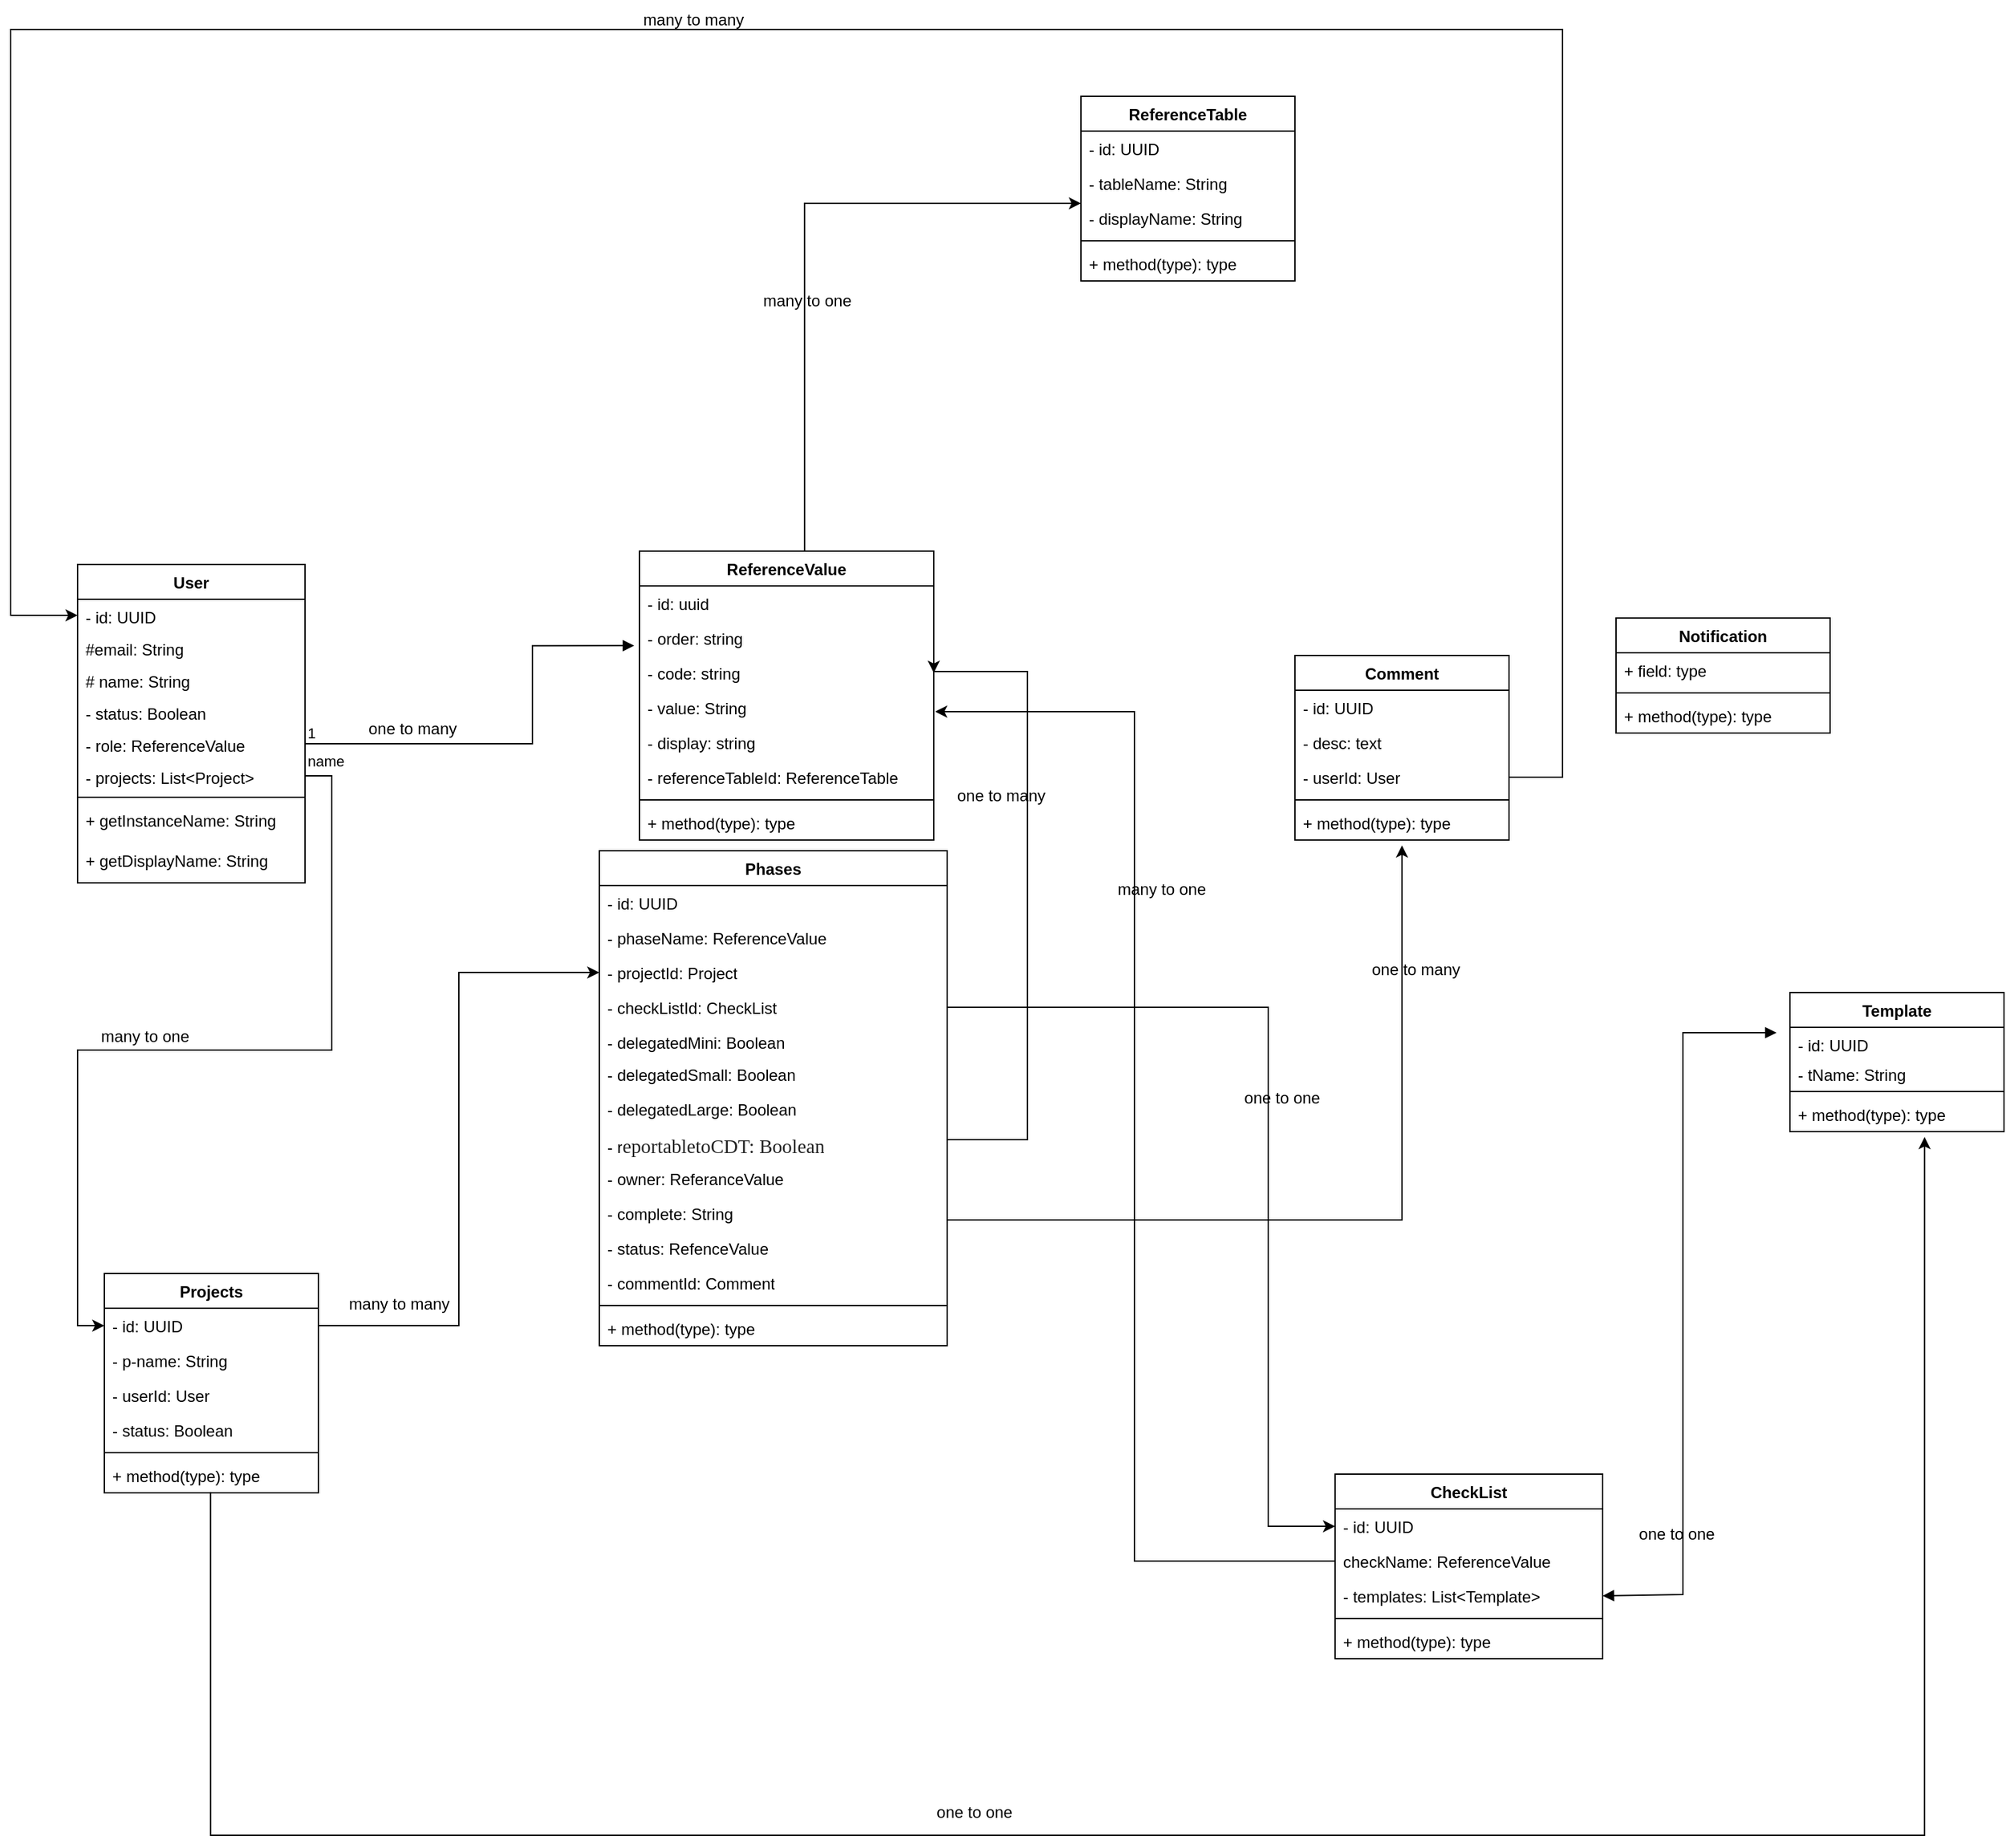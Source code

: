 <mxfile version="26.0.11">
  <diagram name="Page-1" id="n4hti85O488jkPjD9qs8">
    <mxGraphModel dx="1500" dy="1846" grid="1" gridSize="10" guides="1" tooltips="1" connect="1" arrows="1" fold="1" page="1" pageScale="1" pageWidth="850" pageHeight="1100" background="#ffffff" math="0" shadow="0">
      <root>
        <mxCell id="0" />
        <mxCell id="1" parent="0" />
        <mxCell id="vKj8PddvWBOC7PmSWlSQ-1" value="User" style="swimlane;fontStyle=1;align=center;verticalAlign=top;childLayout=stackLayout;horizontal=1;startSize=26;horizontalStack=0;resizeParent=1;resizeParentMax=0;resizeLast=0;collapsible=1;marginBottom=0;whiteSpace=wrap;html=1;" parent="1" vertex="1">
          <mxGeometry x="80" y="50" width="170" height="238" as="geometry">
            <mxRectangle x="80" y="50" width="70" height="30" as="alternateBounds" />
          </mxGeometry>
        </mxCell>
        <mxCell id="RmsO1vWD08XXnm8qSQZD-3" value="- id: UUID" style="text;strokeColor=none;fillColor=none;align=left;verticalAlign=top;spacingLeft=4;spacingRight=4;overflow=hidden;rotatable=0;points=[[0,0.5],[1,0.5]];portConstraint=eastwest;whiteSpace=wrap;html=1;" parent="vKj8PddvWBOC7PmSWlSQ-1" vertex="1">
          <mxGeometry y="26" width="170" height="24" as="geometry" />
        </mxCell>
        <mxCell id="RmsO1vWD08XXnm8qSQZD-5" value="#email: String" style="text;strokeColor=none;fillColor=none;align=left;verticalAlign=top;spacingLeft=4;spacingRight=4;overflow=hidden;rotatable=0;points=[[0,0.5],[1,0.5]];portConstraint=eastwest;whiteSpace=wrap;html=1;" parent="vKj8PddvWBOC7PmSWlSQ-1" vertex="1">
          <mxGeometry y="50" width="170" height="24" as="geometry" />
        </mxCell>
        <mxCell id="vKj8PddvWBOC7PmSWlSQ-2" value="# name: String&lt;table&gt;&lt;tbody&gt;&lt;tr&gt;&lt;td&gt;&lt;br&gt;&lt;/td&gt;&lt;td&gt;&lt;br&gt;&lt;/td&gt;&lt;/tr&gt;&lt;tr&gt;&lt;td&gt;&lt;br&gt;&lt;/td&gt;&lt;td&gt;&lt;br&gt;&lt;/td&gt;&lt;/tr&gt;&lt;tr&gt;&lt;td&gt;&lt;br&gt;&lt;/td&gt;&lt;td&gt;&lt;br&gt;&lt;/td&gt;&lt;/tr&gt;&lt;/tbody&gt;&lt;/table&gt;" style="text;strokeColor=none;fillColor=none;align=left;verticalAlign=top;spacingLeft=4;spacingRight=4;overflow=hidden;rotatable=0;points=[[0,0.5],[1,0.5]];portConstraint=eastwest;whiteSpace=wrap;html=1;" parent="vKj8PddvWBOC7PmSWlSQ-1" vertex="1">
          <mxGeometry y="74" width="170" height="24" as="geometry" />
        </mxCell>
        <mxCell id="RmsO1vWD08XXnm8qSQZD-24" value="- status: Boolean" style="text;strokeColor=none;fillColor=none;align=left;verticalAlign=top;spacingLeft=4;spacingRight=4;overflow=hidden;rotatable=0;points=[[0,0.5],[1,0.5]];portConstraint=eastwest;whiteSpace=wrap;html=1;" parent="vKj8PddvWBOC7PmSWlSQ-1" vertex="1">
          <mxGeometry y="98" width="170" height="24" as="geometry" />
        </mxCell>
        <mxCell id="RmsO1vWD08XXnm8qSQZD-4" value="- role: ReferenceValue" style="text;strokeColor=none;fillColor=none;align=left;verticalAlign=top;spacingLeft=4;spacingRight=4;overflow=hidden;rotatable=0;points=[[0,0.5],[1,0.5]];portConstraint=eastwest;whiteSpace=wrap;html=1;" parent="vKj8PddvWBOC7PmSWlSQ-1" vertex="1">
          <mxGeometry y="122" width="170" height="24" as="geometry" />
        </mxCell>
        <mxCell id="mrkwFuyU_VkxEg8nqy4F-65" value="- projects: List&amp;lt;Project&amp;gt;" style="text;strokeColor=none;fillColor=none;align=left;verticalAlign=top;spacingLeft=4;spacingRight=4;overflow=hidden;rotatable=0;points=[[0,0.5],[1,0.5]];portConstraint=eastwest;whiteSpace=wrap;html=1;" parent="vKj8PddvWBOC7PmSWlSQ-1" vertex="1">
          <mxGeometry y="146" width="170" height="24" as="geometry" />
        </mxCell>
        <mxCell id="vKj8PddvWBOC7PmSWlSQ-3" value="" style="line;strokeWidth=1;fillColor=none;align=left;verticalAlign=middle;spacingTop=-1;spacingLeft=3;spacingRight=3;rotatable=0;labelPosition=right;points=[];portConstraint=eastwest;strokeColor=inherit;" parent="vKj8PddvWBOC7PmSWlSQ-1" vertex="1">
          <mxGeometry y="170" width="170" height="8" as="geometry" />
        </mxCell>
        <mxCell id="RmsO1vWD08XXnm8qSQZD-2" value="+ getInstanceName: String" style="text;strokeColor=none;fillColor=none;align=left;verticalAlign=top;spacingLeft=4;spacingRight=4;overflow=hidden;rotatable=0;points=[[0,0.5],[1,0.5]];portConstraint=eastwest;whiteSpace=wrap;html=1;" parent="vKj8PddvWBOC7PmSWlSQ-1" vertex="1">
          <mxGeometry y="178" width="170" height="30" as="geometry" />
        </mxCell>
        <mxCell id="vKj8PddvWBOC7PmSWlSQ-4" value="+ getDisplayName: String" style="text;strokeColor=none;fillColor=none;align=left;verticalAlign=top;spacingLeft=4;spacingRight=4;overflow=hidden;rotatable=0;points=[[0,0.5],[1,0.5]];portConstraint=eastwest;whiteSpace=wrap;html=1;" parent="vKj8PddvWBOC7PmSWlSQ-1" vertex="1">
          <mxGeometry y="208" width="170" height="30" as="geometry" />
        </mxCell>
        <mxCell id="RmsO1vWD08XXnm8qSQZD-6" value="name" style="endArrow=block;endFill=1;html=1;edgeStyle=orthogonalEdgeStyle;align=left;verticalAlign=top;rounded=0;exitX=1;exitY=0.5;exitDx=0;exitDy=0;entryX=-0.018;entryY=0.718;entryDx=0;entryDy=0;entryPerimeter=0;" parent="1" source="RmsO1vWD08XXnm8qSQZD-4" target="RmsO1vWD08XXnm8qSQZD-21" edge="1">
          <mxGeometry x="-1" relative="1" as="geometry">
            <mxPoint x="200" y="170" as="sourcePoint" />
            <mxPoint x="510" y="110" as="targetPoint" />
            <Array as="points">
              <mxPoint x="420" y="184" />
              <mxPoint x="420" y="111" />
            </Array>
          </mxGeometry>
        </mxCell>
        <mxCell id="RmsO1vWD08XXnm8qSQZD-7" value="1" style="edgeLabel;resizable=0;html=1;align=left;verticalAlign=bottom;" parent="RmsO1vWD08XXnm8qSQZD-6" connectable="0" vertex="1">
          <mxGeometry x="-1" relative="1" as="geometry" />
        </mxCell>
        <mxCell id="RmsO1vWD08XXnm8qSQZD-8" value="ReferenceValue" style="swimlane;fontStyle=1;align=center;verticalAlign=top;childLayout=stackLayout;horizontal=1;startSize=26;horizontalStack=0;resizeParent=1;resizeParentMax=0;resizeLast=0;collapsible=1;marginBottom=0;whiteSpace=wrap;html=1;" parent="1" vertex="1">
          <mxGeometry x="500" y="40" width="220" height="216" as="geometry">
            <mxRectangle x="520" y="40" width="130" height="30" as="alternateBounds" />
          </mxGeometry>
        </mxCell>
        <mxCell id="RmsO1vWD08XXnm8qSQZD-9" value="- id: uuid" style="text;strokeColor=none;fillColor=none;align=left;verticalAlign=top;spacingLeft=4;spacingRight=4;overflow=hidden;rotatable=0;points=[[0,0.5],[1,0.5]];portConstraint=eastwest;whiteSpace=wrap;html=1;" parent="RmsO1vWD08XXnm8qSQZD-8" vertex="1">
          <mxGeometry y="26" width="220" height="26" as="geometry" />
        </mxCell>
        <mxCell id="RmsO1vWD08XXnm8qSQZD-21" value="- order: string" style="text;strokeColor=none;fillColor=none;align=left;verticalAlign=top;spacingLeft=4;spacingRight=4;overflow=hidden;rotatable=0;points=[[0,0.5],[1,0.5]];portConstraint=eastwest;whiteSpace=wrap;html=1;" parent="RmsO1vWD08XXnm8qSQZD-8" vertex="1">
          <mxGeometry y="52" width="220" height="26" as="geometry" />
        </mxCell>
        <mxCell id="RmsO1vWD08XXnm8qSQZD-22" value="- code: string" style="text;strokeColor=none;fillColor=none;align=left;verticalAlign=top;spacingLeft=4;spacingRight=4;overflow=hidden;rotatable=0;points=[[0,0.5],[1,0.5]];portConstraint=eastwest;whiteSpace=wrap;html=1;" parent="RmsO1vWD08XXnm8qSQZD-8" vertex="1">
          <mxGeometry y="78" width="220" height="26" as="geometry" />
        </mxCell>
        <mxCell id="mrkwFuyU_VkxEg8nqy4F-81" value="- value: String" style="text;strokeColor=none;fillColor=none;align=left;verticalAlign=top;spacingLeft=4;spacingRight=4;overflow=hidden;rotatable=0;points=[[0,0.5],[1,0.5]];portConstraint=eastwest;whiteSpace=wrap;html=1;" parent="RmsO1vWD08XXnm8qSQZD-8" vertex="1">
          <mxGeometry y="104" width="220" height="26" as="geometry" />
        </mxCell>
        <mxCell id="RmsO1vWD08XXnm8qSQZD-23" value="- display: string" style="text;strokeColor=none;fillColor=none;align=left;verticalAlign=top;spacingLeft=4;spacingRight=4;overflow=hidden;rotatable=0;points=[[0,0.5],[1,0.5]];portConstraint=eastwest;whiteSpace=wrap;html=1;" parent="RmsO1vWD08XXnm8qSQZD-8" vertex="1">
          <mxGeometry y="130" width="220" height="26" as="geometry" />
        </mxCell>
        <mxCell id="mrkwFuyU_VkxEg8nqy4F-75" value="- referenceTableId: ReferenceTable" style="text;strokeColor=none;fillColor=none;align=left;verticalAlign=top;spacingLeft=4;spacingRight=4;overflow=hidden;rotatable=0;points=[[0,0.5],[1,0.5]];portConstraint=eastwest;whiteSpace=wrap;html=1;" parent="RmsO1vWD08XXnm8qSQZD-8" vertex="1">
          <mxGeometry y="156" width="220" height="26" as="geometry" />
        </mxCell>
        <mxCell id="RmsO1vWD08XXnm8qSQZD-10" value="" style="line;strokeWidth=1;fillColor=none;align=left;verticalAlign=middle;spacingTop=-1;spacingLeft=3;spacingRight=3;rotatable=0;labelPosition=right;points=[];portConstraint=eastwest;strokeColor=inherit;" parent="RmsO1vWD08XXnm8qSQZD-8" vertex="1">
          <mxGeometry y="182" width="220" height="8" as="geometry" />
        </mxCell>
        <mxCell id="RmsO1vWD08XXnm8qSQZD-11" value="+ method(type): type" style="text;strokeColor=none;fillColor=none;align=left;verticalAlign=top;spacingLeft=4;spacingRight=4;overflow=hidden;rotatable=0;points=[[0,0.5],[1,0.5]];portConstraint=eastwest;whiteSpace=wrap;html=1;" parent="RmsO1vWD08XXnm8qSQZD-8" vertex="1">
          <mxGeometry y="190" width="220" height="26" as="geometry" />
        </mxCell>
        <mxCell id="mrkwFuyU_VkxEg8nqy4F-9" value="Notification" style="swimlane;fontStyle=1;align=center;verticalAlign=top;childLayout=stackLayout;horizontal=1;startSize=26;horizontalStack=0;resizeParent=1;resizeParentMax=0;resizeLast=0;collapsible=1;marginBottom=0;whiteSpace=wrap;html=1;" parent="1" vertex="1">
          <mxGeometry x="1230" y="90" width="160" height="86" as="geometry" />
        </mxCell>
        <mxCell id="mrkwFuyU_VkxEg8nqy4F-10" value="+ field: type" style="text;strokeColor=none;fillColor=none;align=left;verticalAlign=top;spacingLeft=4;spacingRight=4;overflow=hidden;rotatable=0;points=[[0,0.5],[1,0.5]];portConstraint=eastwest;whiteSpace=wrap;html=1;" parent="mrkwFuyU_VkxEg8nqy4F-9" vertex="1">
          <mxGeometry y="26" width="160" height="26" as="geometry" />
        </mxCell>
        <mxCell id="mrkwFuyU_VkxEg8nqy4F-11" value="" style="line;strokeWidth=1;fillColor=none;align=left;verticalAlign=middle;spacingTop=-1;spacingLeft=3;spacingRight=3;rotatable=0;labelPosition=right;points=[];portConstraint=eastwest;strokeColor=inherit;" parent="mrkwFuyU_VkxEg8nqy4F-9" vertex="1">
          <mxGeometry y="52" width="160" height="8" as="geometry" />
        </mxCell>
        <mxCell id="mrkwFuyU_VkxEg8nqy4F-12" value="+ method(type): type" style="text;strokeColor=none;fillColor=none;align=left;verticalAlign=top;spacingLeft=4;spacingRight=4;overflow=hidden;rotatable=0;points=[[0,0.5],[1,0.5]];portConstraint=eastwest;whiteSpace=wrap;html=1;" parent="mrkwFuyU_VkxEg8nqy4F-9" vertex="1">
          <mxGeometry y="60" width="160" height="26" as="geometry" />
        </mxCell>
        <mxCell id="mrkwFuyU_VkxEg8nqy4F-13" value="Template" style="swimlane;fontStyle=1;align=center;verticalAlign=top;childLayout=stackLayout;horizontal=1;startSize=26;horizontalStack=0;resizeParent=1;resizeParentMax=0;resizeLast=0;collapsible=1;marginBottom=0;whiteSpace=wrap;html=1;" parent="1" vertex="1">
          <mxGeometry x="1360" y="370" width="160" height="104" as="geometry" />
        </mxCell>
        <mxCell id="mrkwFuyU_VkxEg8nqy4F-14" value="- id: UUID" style="text;strokeColor=none;fillColor=none;align=left;verticalAlign=top;spacingLeft=4;spacingRight=4;overflow=hidden;rotatable=0;points=[[0,0.5],[1,0.5]];portConstraint=eastwest;whiteSpace=wrap;html=1;" parent="mrkwFuyU_VkxEg8nqy4F-13" vertex="1">
          <mxGeometry y="26" width="160" height="22" as="geometry" />
        </mxCell>
        <mxCell id="mrkwFuyU_VkxEg8nqy4F-63" value="- tName: String" style="text;strokeColor=none;fillColor=none;align=left;verticalAlign=top;spacingLeft=4;spacingRight=4;overflow=hidden;rotatable=0;points=[[0,0.5],[1,0.5]];portConstraint=eastwest;whiteSpace=wrap;html=1;" parent="mrkwFuyU_VkxEg8nqy4F-13" vertex="1">
          <mxGeometry y="48" width="160" height="22" as="geometry" />
        </mxCell>
        <mxCell id="mrkwFuyU_VkxEg8nqy4F-15" value="" style="line;strokeWidth=1;fillColor=none;align=left;verticalAlign=middle;spacingTop=-1;spacingLeft=3;spacingRight=3;rotatable=0;labelPosition=right;points=[];portConstraint=eastwest;strokeColor=inherit;" parent="mrkwFuyU_VkxEg8nqy4F-13" vertex="1">
          <mxGeometry y="70" width="160" height="8" as="geometry" />
        </mxCell>
        <mxCell id="mrkwFuyU_VkxEg8nqy4F-16" value="+ method(type): type" style="text;strokeColor=none;fillColor=none;align=left;verticalAlign=top;spacingLeft=4;spacingRight=4;overflow=hidden;rotatable=0;points=[[0,0.5],[1,0.5]];portConstraint=eastwest;whiteSpace=wrap;html=1;" parent="mrkwFuyU_VkxEg8nqy4F-13" vertex="1">
          <mxGeometry y="78" width="160" height="26" as="geometry" />
        </mxCell>
        <mxCell id="mrkwFuyU_VkxEg8nqy4F-17" value="Phases" style="swimlane;fontStyle=1;align=center;verticalAlign=top;childLayout=stackLayout;horizontal=1;startSize=26;horizontalStack=0;resizeParent=1;resizeParentMax=0;resizeLast=0;collapsible=1;marginBottom=0;whiteSpace=wrap;html=1;" parent="1" vertex="1">
          <mxGeometry x="470" y="264" width="260" height="370" as="geometry" />
        </mxCell>
        <mxCell id="mrkwFuyU_VkxEg8nqy4F-18" value="- id: UUID" style="text;strokeColor=none;fillColor=none;align=left;verticalAlign=top;spacingLeft=4;spacingRight=4;overflow=hidden;rotatable=0;points=[[0,0.5],[1,0.5]];portConstraint=eastwest;whiteSpace=wrap;html=1;" parent="mrkwFuyU_VkxEg8nqy4F-17" vertex="1">
          <mxGeometry y="26" width="260" height="26" as="geometry" />
        </mxCell>
        <mxCell id="mrkwFuyU_VkxEg8nqy4F-86" value="- phaseName: ReferenceValue" style="text;strokeColor=none;fillColor=none;align=left;verticalAlign=top;spacingLeft=4;spacingRight=4;overflow=hidden;rotatable=0;points=[[0,0.5],[1,0.5]];portConstraint=eastwest;whiteSpace=wrap;html=1;" parent="mrkwFuyU_VkxEg8nqy4F-17" vertex="1">
          <mxGeometry y="52" width="260" height="26" as="geometry" />
        </mxCell>
        <mxCell id="mrkwFuyU_VkxEg8nqy4F-58" value="- projectId: Project" style="text;strokeColor=none;fillColor=none;align=left;verticalAlign=top;spacingLeft=4;spacingRight=4;overflow=hidden;rotatable=0;points=[[0,0.5],[1,0.5]];portConstraint=eastwest;whiteSpace=wrap;html=1;" parent="mrkwFuyU_VkxEg8nqy4F-17" vertex="1">
          <mxGeometry y="78" width="260" height="26" as="geometry" />
        </mxCell>
        <mxCell id="mrkwFuyU_VkxEg8nqy4F-21" value="- checkListId: CheckList" style="text;strokeColor=none;fillColor=none;align=left;verticalAlign=top;spacingLeft=4;spacingRight=4;overflow=hidden;rotatable=0;points=[[0,0.5],[1,0.5]];portConstraint=eastwest;whiteSpace=wrap;html=1;" parent="mrkwFuyU_VkxEg8nqy4F-17" vertex="1">
          <mxGeometry y="104" width="260" height="26" as="geometry" />
        </mxCell>
        <mxCell id="mrkwFuyU_VkxEg8nqy4F-23" value="- delegatedMini: Boolean" style="text;strokeColor=none;fillColor=none;align=left;verticalAlign=top;spacingLeft=4;spacingRight=4;overflow=hidden;rotatable=0;points=[[0,0.5],[1,0.5]];portConstraint=eastwest;whiteSpace=wrap;html=1;" parent="mrkwFuyU_VkxEg8nqy4F-17" vertex="1">
          <mxGeometry y="130" width="260" height="24" as="geometry" />
        </mxCell>
        <mxCell id="mrkwFuyU_VkxEg8nqy4F-22" value="- delegatedSmall: Boolean" style="text;strokeColor=none;fillColor=none;align=left;verticalAlign=top;spacingLeft=4;spacingRight=4;overflow=hidden;rotatable=0;points=[[0,0.5],[1,0.5]];portConstraint=eastwest;whiteSpace=wrap;html=1;" parent="mrkwFuyU_VkxEg8nqy4F-17" vertex="1">
          <mxGeometry y="154" width="260" height="26" as="geometry" />
        </mxCell>
        <mxCell id="mrkwFuyU_VkxEg8nqy4F-42" value="- delegatedLarge: Boolean" style="text;strokeColor=none;fillColor=none;align=left;verticalAlign=top;spacingLeft=4;spacingRight=4;overflow=hidden;rotatable=0;points=[[0,0.5],[1,0.5]];portConstraint=eastwest;whiteSpace=wrap;html=1;" parent="mrkwFuyU_VkxEg8nqy4F-17" vertex="1">
          <mxGeometry y="180" width="260" height="26" as="geometry" />
        </mxCell>
        <mxCell id="mrkwFuyU_VkxEg8nqy4F-45" value="- r&lt;span style=&quot;color: rgb(36, 36, 36); font-family: &amp;quot;Aptos Narrow&amp;quot;, Calibri, &amp;quot;sans-serif&amp;quot;, &amp;quot;Mongolian Baiti&amp;quot;, &amp;quot;Microsoft Yi Baiti&amp;quot;, &amp;quot;Javanese Text&amp;quot;, &amp;quot;Yu Gothic&amp;quot;; font-size: 14.667px; white-space-collapse: preserve; background-color: rgb(255, 255, 255);&quot;&gt;eportabletoCDT: Boolean&lt;/span&gt;" style="text;strokeColor=none;fillColor=none;align=left;verticalAlign=top;spacingLeft=4;spacingRight=4;overflow=hidden;rotatable=0;points=[[0,0.5],[1,0.5]];portConstraint=eastwest;whiteSpace=wrap;html=1;" parent="mrkwFuyU_VkxEg8nqy4F-17" vertex="1">
          <mxGeometry y="206" width="260" height="26" as="geometry" />
        </mxCell>
        <mxCell id="mrkwFuyU_VkxEg8nqy4F-44" value="- owner: ReferanceValue" style="text;strokeColor=none;fillColor=none;align=left;verticalAlign=top;spacingLeft=4;spacingRight=4;overflow=hidden;rotatable=0;points=[[0,0.5],[1,0.5]];portConstraint=eastwest;whiteSpace=wrap;html=1;" parent="mrkwFuyU_VkxEg8nqy4F-17" vertex="1">
          <mxGeometry y="232" width="260" height="26" as="geometry" />
        </mxCell>
        <mxCell id="mrkwFuyU_VkxEg8nqy4F-43" value="- complete: String" style="text;strokeColor=none;fillColor=none;align=left;verticalAlign=top;spacingLeft=4;spacingRight=4;overflow=hidden;rotatable=0;points=[[0,0.5],[1,0.5]];portConstraint=eastwest;whiteSpace=wrap;html=1;" parent="mrkwFuyU_VkxEg8nqy4F-17" vertex="1">
          <mxGeometry y="258" width="260" height="26" as="geometry" />
        </mxCell>
        <mxCell id="mrkwFuyU_VkxEg8nqy4F-46" value="- status: RefenceValue" style="text;strokeColor=none;fillColor=none;align=left;verticalAlign=top;spacingLeft=4;spacingRight=4;overflow=hidden;rotatable=0;points=[[0,0.5],[1,0.5]];portConstraint=eastwest;whiteSpace=wrap;html=1;" parent="mrkwFuyU_VkxEg8nqy4F-17" vertex="1">
          <mxGeometry y="284" width="260" height="26" as="geometry" />
        </mxCell>
        <mxCell id="mrkwFuyU_VkxEg8nqy4F-47" value="- commentId: Comment" style="text;strokeColor=none;fillColor=none;align=left;verticalAlign=top;spacingLeft=4;spacingRight=4;overflow=hidden;rotatable=0;points=[[0,0.5],[1,0.5]];portConstraint=eastwest;whiteSpace=wrap;html=1;" parent="mrkwFuyU_VkxEg8nqy4F-17" vertex="1">
          <mxGeometry y="310" width="260" height="26" as="geometry" />
        </mxCell>
        <mxCell id="mrkwFuyU_VkxEg8nqy4F-19" value="" style="line;strokeWidth=1;fillColor=none;align=left;verticalAlign=middle;spacingTop=-1;spacingLeft=3;spacingRight=3;rotatable=0;labelPosition=right;points=[];portConstraint=eastwest;strokeColor=inherit;" parent="mrkwFuyU_VkxEg8nqy4F-17" vertex="1">
          <mxGeometry y="336" width="260" height="8" as="geometry" />
        </mxCell>
        <mxCell id="mrkwFuyU_VkxEg8nqy4F-20" value="+ method(type): type" style="text;strokeColor=none;fillColor=none;align=left;verticalAlign=top;spacingLeft=4;spacingRight=4;overflow=hidden;rotatable=0;points=[[0,0.5],[1,0.5]];portConstraint=eastwest;whiteSpace=wrap;html=1;" parent="mrkwFuyU_VkxEg8nqy4F-17" vertex="1">
          <mxGeometry y="344" width="260" height="26" as="geometry" />
        </mxCell>
        <mxCell id="mrkwFuyU_VkxEg8nqy4F-25" value="" style="endArrow=block;startArrow=block;endFill=1;startFill=1;html=1;rounded=0;exitX=1;exitY=0.5;exitDx=0;exitDy=0;" parent="1" source="mrkwFuyU_VkxEg8nqy4F-36" edge="1">
          <mxGeometry width="160" relative="1" as="geometry">
            <mxPoint x="1310" y="700" as="sourcePoint" />
            <mxPoint x="1350" y="400" as="targetPoint" />
            <Array as="points">
              <mxPoint x="1280" y="820" />
              <mxPoint x="1280" y="400" />
            </Array>
          </mxGeometry>
        </mxCell>
        <mxCell id="mrkwFuyU_VkxEg8nqy4F-26" value="Projects" style="swimlane;fontStyle=1;align=center;verticalAlign=top;childLayout=stackLayout;horizontal=1;startSize=26;horizontalStack=0;resizeParent=1;resizeParentMax=0;resizeLast=0;collapsible=1;marginBottom=0;whiteSpace=wrap;html=1;" parent="1" vertex="1">
          <mxGeometry x="100" y="580" width="160" height="164" as="geometry" />
        </mxCell>
        <mxCell id="mrkwFuyU_VkxEg8nqy4F-27" value="- id: UUID" style="text;strokeColor=none;fillColor=none;align=left;verticalAlign=top;spacingLeft=4;spacingRight=4;overflow=hidden;rotatable=0;points=[[0,0.5],[1,0.5]];portConstraint=eastwest;whiteSpace=wrap;html=1;" parent="mrkwFuyU_VkxEg8nqy4F-26" vertex="1">
          <mxGeometry y="26" width="160" height="26" as="geometry" />
        </mxCell>
        <mxCell id="mrkwFuyU_VkxEg8nqy4F-30" value="- p-name: String" style="text;strokeColor=none;fillColor=none;align=left;verticalAlign=top;spacingLeft=4;spacingRight=4;overflow=hidden;rotatable=0;points=[[0,0.5],[1,0.5]];portConstraint=eastwest;whiteSpace=wrap;html=1;" parent="mrkwFuyU_VkxEg8nqy4F-26" vertex="1">
          <mxGeometry y="52" width="160" height="26" as="geometry" />
        </mxCell>
        <mxCell id="mrkwFuyU_VkxEg8nqy4F-64" value="- userId: User" style="text;strokeColor=none;fillColor=none;align=left;verticalAlign=top;spacingLeft=4;spacingRight=4;overflow=hidden;rotatable=0;points=[[0,0.5],[1,0.5]];portConstraint=eastwest;whiteSpace=wrap;html=1;" parent="mrkwFuyU_VkxEg8nqy4F-26" vertex="1">
          <mxGeometry y="78" width="160" height="26" as="geometry" />
        </mxCell>
        <mxCell id="mrkwFuyU_VkxEg8nqy4F-66" value="- status: Boolean" style="text;strokeColor=none;fillColor=none;align=left;verticalAlign=top;spacingLeft=4;spacingRight=4;overflow=hidden;rotatable=0;points=[[0,0.5],[1,0.5]];portConstraint=eastwest;whiteSpace=wrap;html=1;" parent="mrkwFuyU_VkxEg8nqy4F-26" vertex="1">
          <mxGeometry y="104" width="160" height="26" as="geometry" />
        </mxCell>
        <mxCell id="mrkwFuyU_VkxEg8nqy4F-28" value="" style="line;strokeWidth=1;fillColor=none;align=left;verticalAlign=middle;spacingTop=-1;spacingLeft=3;spacingRight=3;rotatable=0;labelPosition=right;points=[];portConstraint=eastwest;strokeColor=inherit;" parent="mrkwFuyU_VkxEg8nqy4F-26" vertex="1">
          <mxGeometry y="130" width="160" height="8" as="geometry" />
        </mxCell>
        <mxCell id="mrkwFuyU_VkxEg8nqy4F-29" value="+ method(type): type" style="text;strokeColor=none;fillColor=none;align=left;verticalAlign=top;spacingLeft=4;spacingRight=4;overflow=hidden;rotatable=0;points=[[0,0.5],[1,0.5]];portConstraint=eastwest;whiteSpace=wrap;html=1;" parent="mrkwFuyU_VkxEg8nqy4F-26" vertex="1">
          <mxGeometry y="138" width="160" height="26" as="geometry" />
        </mxCell>
        <mxCell id="mrkwFuyU_VkxEg8nqy4F-35" value="CheckList" style="swimlane;fontStyle=1;align=center;verticalAlign=top;childLayout=stackLayout;horizontal=1;startSize=26;horizontalStack=0;resizeParent=1;resizeParentMax=0;resizeLast=0;collapsible=1;marginBottom=0;whiteSpace=wrap;html=1;" parent="1" vertex="1">
          <mxGeometry x="1020" y="730" width="200" height="138" as="geometry" />
        </mxCell>
        <mxCell id="mrkwFuyU_VkxEg8nqy4F-40" value="- id: UUID" style="text;strokeColor=none;fillColor=none;align=left;verticalAlign=top;spacingLeft=4;spacingRight=4;overflow=hidden;rotatable=0;points=[[0,0.5],[1,0.5]];portConstraint=eastwest;whiteSpace=wrap;html=1;" parent="mrkwFuyU_VkxEg8nqy4F-35" vertex="1">
          <mxGeometry y="26" width="200" height="26" as="geometry" />
        </mxCell>
        <mxCell id="mrkwFuyU_VkxEg8nqy4F-41" value="checkName: ReferenceValue" style="text;strokeColor=none;fillColor=none;align=left;verticalAlign=top;spacingLeft=4;spacingRight=4;overflow=hidden;rotatable=0;points=[[0,0.5],[1,0.5]];portConstraint=eastwest;whiteSpace=wrap;html=1;" parent="mrkwFuyU_VkxEg8nqy4F-35" vertex="1">
          <mxGeometry y="52" width="200" height="26" as="geometry" />
        </mxCell>
        <mxCell id="mrkwFuyU_VkxEg8nqy4F-36" value="- templates: List&amp;lt;Template&amp;gt;" style="text;strokeColor=none;fillColor=none;align=left;verticalAlign=top;spacingLeft=4;spacingRight=4;overflow=hidden;rotatable=0;points=[[0,0.5],[1,0.5]];portConstraint=eastwest;whiteSpace=wrap;html=1;" parent="mrkwFuyU_VkxEg8nqy4F-35" vertex="1">
          <mxGeometry y="78" width="200" height="26" as="geometry" />
        </mxCell>
        <mxCell id="mrkwFuyU_VkxEg8nqy4F-37" value="" style="line;strokeWidth=1;fillColor=none;align=left;verticalAlign=middle;spacingTop=-1;spacingLeft=3;spacingRight=3;rotatable=0;labelPosition=right;points=[];portConstraint=eastwest;strokeColor=inherit;" parent="mrkwFuyU_VkxEg8nqy4F-35" vertex="1">
          <mxGeometry y="104" width="200" height="8" as="geometry" />
        </mxCell>
        <mxCell id="mrkwFuyU_VkxEg8nqy4F-38" value="+ method(type): type" style="text;strokeColor=none;fillColor=none;align=left;verticalAlign=top;spacingLeft=4;spacingRight=4;overflow=hidden;rotatable=0;points=[[0,0.5],[1,0.5]];portConstraint=eastwest;whiteSpace=wrap;html=1;" parent="mrkwFuyU_VkxEg8nqy4F-35" vertex="1">
          <mxGeometry y="112" width="200" height="26" as="geometry" />
        </mxCell>
        <mxCell id="mrkwFuyU_VkxEg8nqy4F-50" style="edgeStyle=orthogonalEdgeStyle;rounded=0;orthogonalLoop=1;jettySize=auto;html=1;exitX=1;exitY=0.5;exitDx=0;exitDy=0;entryX=1;entryY=0.5;entryDx=0;entryDy=0;" parent="1" source="mrkwFuyU_VkxEg8nqy4F-44" edge="1" target="RmsO1vWD08XXnm8qSQZD-22">
          <mxGeometry relative="1" as="geometry">
            <mxPoint x="730" y="462.0" as="sourcePoint" />
            <mxPoint x="720" y="110" as="targetPoint" />
            <Array as="points">
              <mxPoint x="730" y="480" />
              <mxPoint x="790" y="480" />
              <mxPoint x="790" y="130" />
              <mxPoint x="720" y="130" />
            </Array>
          </mxGeometry>
        </mxCell>
        <mxCell id="mrkwFuyU_VkxEg8nqy4F-51" value="Comment" style="swimlane;fontStyle=1;align=center;verticalAlign=top;childLayout=stackLayout;horizontal=1;startSize=26;horizontalStack=0;resizeParent=1;resizeParentMax=0;resizeLast=0;collapsible=1;marginBottom=0;whiteSpace=wrap;html=1;" parent="1" vertex="1">
          <mxGeometry x="990" y="118" width="160" height="138" as="geometry" />
        </mxCell>
        <mxCell id="mrkwFuyU_VkxEg8nqy4F-52" value="- id: UUID" style="text;strokeColor=none;fillColor=none;align=left;verticalAlign=top;spacingLeft=4;spacingRight=4;overflow=hidden;rotatable=0;points=[[0,0.5],[1,0.5]];portConstraint=eastwest;whiteSpace=wrap;html=1;" parent="mrkwFuyU_VkxEg8nqy4F-51" vertex="1">
          <mxGeometry y="26" width="160" height="26" as="geometry" />
        </mxCell>
        <mxCell id="mrkwFuyU_VkxEg8nqy4F-82" value="- desc: text" style="text;strokeColor=none;fillColor=none;align=left;verticalAlign=top;spacingLeft=4;spacingRight=4;overflow=hidden;rotatable=0;points=[[0,0.5],[1,0.5]];portConstraint=eastwest;whiteSpace=wrap;html=1;" parent="mrkwFuyU_VkxEg8nqy4F-51" vertex="1">
          <mxGeometry y="52" width="160" height="26" as="geometry" />
        </mxCell>
        <mxCell id="mrkwFuyU_VkxEg8nqy4F-83" value="- userId: User" style="text;strokeColor=none;fillColor=none;align=left;verticalAlign=top;spacingLeft=4;spacingRight=4;overflow=hidden;rotatable=0;points=[[0,0.5],[1,0.5]];portConstraint=eastwest;whiteSpace=wrap;html=1;" parent="mrkwFuyU_VkxEg8nqy4F-51" vertex="1">
          <mxGeometry y="78" width="160" height="26" as="geometry" />
        </mxCell>
        <mxCell id="mrkwFuyU_VkxEg8nqy4F-53" value="" style="line;strokeWidth=1;fillColor=none;align=left;verticalAlign=middle;spacingTop=-1;spacingLeft=3;spacingRight=3;rotatable=0;labelPosition=right;points=[];portConstraint=eastwest;strokeColor=inherit;" parent="mrkwFuyU_VkxEg8nqy4F-51" vertex="1">
          <mxGeometry y="104" width="160" height="8" as="geometry" />
        </mxCell>
        <mxCell id="mrkwFuyU_VkxEg8nqy4F-54" value="+ method(type): type" style="text;strokeColor=none;fillColor=none;align=left;verticalAlign=top;spacingLeft=4;spacingRight=4;overflow=hidden;rotatable=0;points=[[0,0.5],[1,0.5]];portConstraint=eastwest;whiteSpace=wrap;html=1;" parent="mrkwFuyU_VkxEg8nqy4F-51" vertex="1">
          <mxGeometry y="112" width="160" height="26" as="geometry" />
        </mxCell>
        <mxCell id="mrkwFuyU_VkxEg8nqy4F-56" style="edgeStyle=orthogonalEdgeStyle;rounded=0;orthogonalLoop=1;jettySize=auto;html=1;" parent="1" edge="1">
          <mxGeometry relative="1" as="geometry">
            <mxPoint x="730" y="540" as="sourcePoint" />
            <mxPoint x="1070" y="260" as="targetPoint" />
            <Array as="points">
              <mxPoint x="1070" y="540" />
            </Array>
          </mxGeometry>
        </mxCell>
        <mxCell id="mrkwFuyU_VkxEg8nqy4F-60" style="edgeStyle=orthogonalEdgeStyle;rounded=0;orthogonalLoop=1;jettySize=auto;html=1;entryX=0;entryY=0.5;entryDx=0;entryDy=0;" parent="1" source="mrkwFuyU_VkxEg8nqy4F-21" target="mrkwFuyU_VkxEg8nqy4F-40" edge="1">
          <mxGeometry relative="1" as="geometry">
            <Array as="points">
              <mxPoint x="970" y="381" />
              <mxPoint x="970" y="769" />
            </Array>
          </mxGeometry>
        </mxCell>
        <mxCell id="mrkwFuyU_VkxEg8nqy4F-61" style="edgeStyle=orthogonalEdgeStyle;rounded=0;orthogonalLoop=1;jettySize=auto;html=1;entryX=0;entryY=0.5;entryDx=0;entryDy=0;" parent="1" source="mrkwFuyU_VkxEg8nqy4F-27" target="mrkwFuyU_VkxEg8nqy4F-58" edge="1">
          <mxGeometry relative="1" as="geometry" />
        </mxCell>
        <mxCell id="mrkwFuyU_VkxEg8nqy4F-62" style="edgeStyle=orthogonalEdgeStyle;rounded=0;orthogonalLoop=1;jettySize=auto;html=1;" parent="1" source="mrkwFuyU_VkxEg8nqy4F-41" edge="1">
          <mxGeometry relative="1" as="geometry">
            <mxPoint x="721" y="160" as="targetPoint" />
            <Array as="points">
              <mxPoint x="870" y="795" />
              <mxPoint x="870" y="160" />
            </Array>
          </mxGeometry>
        </mxCell>
        <mxCell id="mrkwFuyU_VkxEg8nqy4F-71" value="ReferenceTable" style="swimlane;fontStyle=1;align=center;verticalAlign=top;childLayout=stackLayout;horizontal=1;startSize=26;horizontalStack=0;resizeParent=1;resizeParentMax=0;resizeLast=0;collapsible=1;marginBottom=0;whiteSpace=wrap;html=1;" parent="1" vertex="1">
          <mxGeometry x="830" y="-300" width="160" height="138" as="geometry" />
        </mxCell>
        <mxCell id="mrkwFuyU_VkxEg8nqy4F-72" value="- id: UUID" style="text;strokeColor=none;fillColor=none;align=left;verticalAlign=top;spacingLeft=4;spacingRight=4;overflow=hidden;rotatable=0;points=[[0,0.5],[1,0.5]];portConstraint=eastwest;whiteSpace=wrap;html=1;" parent="mrkwFuyU_VkxEg8nqy4F-71" vertex="1">
          <mxGeometry y="26" width="160" height="26" as="geometry" />
        </mxCell>
        <mxCell id="mrkwFuyU_VkxEg8nqy4F-80" value="- tableName: String" style="text;strokeColor=none;fillColor=none;align=left;verticalAlign=top;spacingLeft=4;spacingRight=4;overflow=hidden;rotatable=0;points=[[0,0.5],[1,0.5]];portConstraint=eastwest;whiteSpace=wrap;html=1;" parent="mrkwFuyU_VkxEg8nqy4F-71" vertex="1">
          <mxGeometry y="52" width="160" height="26" as="geometry" />
        </mxCell>
        <mxCell id="mrkwFuyU_VkxEg8nqy4F-79" value="- displayName: String" style="text;strokeColor=none;fillColor=none;align=left;verticalAlign=top;spacingLeft=4;spacingRight=4;overflow=hidden;rotatable=0;points=[[0,0.5],[1,0.5]];portConstraint=eastwest;whiteSpace=wrap;html=1;" parent="mrkwFuyU_VkxEg8nqy4F-71" vertex="1">
          <mxGeometry y="78" width="160" height="26" as="geometry" />
        </mxCell>
        <mxCell id="mrkwFuyU_VkxEg8nqy4F-73" value="" style="line;strokeWidth=1;fillColor=none;align=left;verticalAlign=middle;spacingTop=-1;spacingLeft=3;spacingRight=3;rotatable=0;labelPosition=right;points=[];portConstraint=eastwest;strokeColor=inherit;" parent="mrkwFuyU_VkxEg8nqy4F-71" vertex="1">
          <mxGeometry y="104" width="160" height="8" as="geometry" />
        </mxCell>
        <mxCell id="mrkwFuyU_VkxEg8nqy4F-74" value="+ method(type): type" style="text;strokeColor=none;fillColor=none;align=left;verticalAlign=top;spacingLeft=4;spacingRight=4;overflow=hidden;rotatable=0;points=[[0,0.5],[1,0.5]];portConstraint=eastwest;whiteSpace=wrap;html=1;" parent="mrkwFuyU_VkxEg8nqy4F-71" vertex="1">
          <mxGeometry y="112" width="160" height="26" as="geometry" />
        </mxCell>
        <mxCell id="mrkwFuyU_VkxEg8nqy4F-76" style="edgeStyle=orthogonalEdgeStyle;rounded=0;orthogonalLoop=1;jettySize=auto;html=1;exitX=0.561;exitY=-0.001;exitDx=0;exitDy=0;exitPerimeter=0;" parent="1" source="RmsO1vWD08XXnm8qSQZD-8" edge="1">
          <mxGeometry relative="1" as="geometry">
            <mxPoint x="720" y="80" as="sourcePoint" />
            <mxPoint x="830" y="-220" as="targetPoint" />
            <Array as="points">
              <mxPoint x="623" y="-220" />
            </Array>
          </mxGeometry>
        </mxCell>
        <mxCell id="mrkwFuyU_VkxEg8nqy4F-84" style="edgeStyle=orthogonalEdgeStyle;rounded=0;orthogonalLoop=1;jettySize=auto;html=1;entryX=0;entryY=0.5;entryDx=0;entryDy=0;" parent="1" source="mrkwFuyU_VkxEg8nqy4F-83" target="RmsO1vWD08XXnm8qSQZD-3" edge="1">
          <mxGeometry relative="1" as="geometry">
            <Array as="points">
              <mxPoint x="1190" y="209" />
              <mxPoint x="1190" y="-350" />
              <mxPoint x="30" y="-350" />
              <mxPoint x="30" y="88" />
            </Array>
          </mxGeometry>
        </mxCell>
        <mxCell id="mrkwFuyU_VkxEg8nqy4F-85" style="edgeStyle=orthogonalEdgeStyle;rounded=0;orthogonalLoop=1;jettySize=auto;html=1;entryX=0;entryY=0.5;entryDx=0;entryDy=0;" parent="1" source="mrkwFuyU_VkxEg8nqy4F-65" target="mrkwFuyU_VkxEg8nqy4F-27" edge="1">
          <mxGeometry relative="1" as="geometry" />
        </mxCell>
        <mxCell id="bb3mKA9dFwFAVRrKwytC-1" value="many to many" style="text;html=1;align=center;verticalAlign=middle;resizable=0;points=[];autosize=1;strokeColor=none;fillColor=none;" vertex="1" parent="1">
          <mxGeometry x="270" y="588" width="100" height="30" as="geometry" />
        </mxCell>
        <mxCell id="bb3mKA9dFwFAVRrKwytC-2" value="one to one" style="text;html=1;align=center;verticalAlign=middle;resizable=0;points=[];autosize=1;strokeColor=none;fillColor=none;" vertex="1" parent="1">
          <mxGeometry x="940" y="434" width="80" height="30" as="geometry" />
        </mxCell>
        <mxCell id="bb3mKA9dFwFAVRrKwytC-3" style="edgeStyle=orthogonalEdgeStyle;rounded=0;orthogonalLoop=1;jettySize=auto;html=1;exitX=0.496;exitY=0.974;exitDx=0;exitDy=0;entryX=0.629;entryY=1.154;entryDx=0;entryDy=0;entryPerimeter=0;exitPerimeter=0;" edge="1" parent="1" source="mrkwFuyU_VkxEg8nqy4F-29" target="mrkwFuyU_VkxEg8nqy4F-16">
          <mxGeometry relative="1" as="geometry">
            <Array as="points">
              <mxPoint x="180" y="1000" />
              <mxPoint x="1461" y="1000" />
            </Array>
          </mxGeometry>
        </mxCell>
        <mxCell id="bb3mKA9dFwFAVRrKwytC-4" value="one to one" style="text;html=1;align=center;verticalAlign=middle;resizable=0;points=[];autosize=1;strokeColor=none;fillColor=none;" vertex="1" parent="1">
          <mxGeometry x="710" y="968" width="80" height="30" as="geometry" />
        </mxCell>
        <mxCell id="bb3mKA9dFwFAVRrKwytC-5" value="many to one" style="text;html=1;align=center;verticalAlign=middle;resizable=0;points=[];autosize=1;strokeColor=none;fillColor=none;" vertex="1" parent="1">
          <mxGeometry x="580" y="-162" width="90" height="30" as="geometry" />
        </mxCell>
        <mxCell id="bb3mKA9dFwFAVRrKwytC-6" value="many to many" style="text;html=1;align=center;verticalAlign=middle;resizable=0;points=[];autosize=1;strokeColor=none;fillColor=none;" vertex="1" parent="1">
          <mxGeometry x="490" y="-372" width="100" height="30" as="geometry" />
        </mxCell>
        <mxCell id="bb3mKA9dFwFAVRrKwytC-7" value="many to one" style="text;html=1;align=center;verticalAlign=middle;resizable=0;points=[];autosize=1;strokeColor=none;fillColor=none;" vertex="1" parent="1">
          <mxGeometry x="845" y="278" width="90" height="30" as="geometry" />
        </mxCell>
        <mxCell id="bb3mKA9dFwFAVRrKwytC-8" value="one to many" style="text;html=1;align=center;verticalAlign=middle;resizable=0;points=[];autosize=1;strokeColor=none;fillColor=none;" vertex="1" parent="1">
          <mxGeometry x="1035" y="338" width="90" height="30" as="geometry" />
        </mxCell>
        <mxCell id="bb3mKA9dFwFAVRrKwytC-9" value="one to many" style="text;html=1;align=center;verticalAlign=middle;resizable=0;points=[];autosize=1;strokeColor=none;fillColor=none;" vertex="1" parent="1">
          <mxGeometry x="285" y="158" width="90" height="30" as="geometry" />
        </mxCell>
        <mxCell id="bb3mKA9dFwFAVRrKwytC-10" value="many to one" style="text;html=1;align=center;verticalAlign=middle;resizable=0;points=[];autosize=1;strokeColor=none;fillColor=none;" vertex="1" parent="1">
          <mxGeometry x="85" y="388" width="90" height="30" as="geometry" />
        </mxCell>
        <mxCell id="bb3mKA9dFwFAVRrKwytC-11" value="one to many" style="text;html=1;align=center;verticalAlign=middle;resizable=0;points=[];autosize=1;strokeColor=none;fillColor=none;" vertex="1" parent="1">
          <mxGeometry x="725" y="208" width="90" height="30" as="geometry" />
        </mxCell>
        <mxCell id="bb3mKA9dFwFAVRrKwytC-12" value="one to one" style="text;html=1;align=center;verticalAlign=middle;resizable=0;points=[];autosize=1;strokeColor=none;fillColor=none;" vertex="1" parent="1">
          <mxGeometry x="1235" y="760" width="80" height="30" as="geometry" />
        </mxCell>
      </root>
    </mxGraphModel>
  </diagram>
</mxfile>
